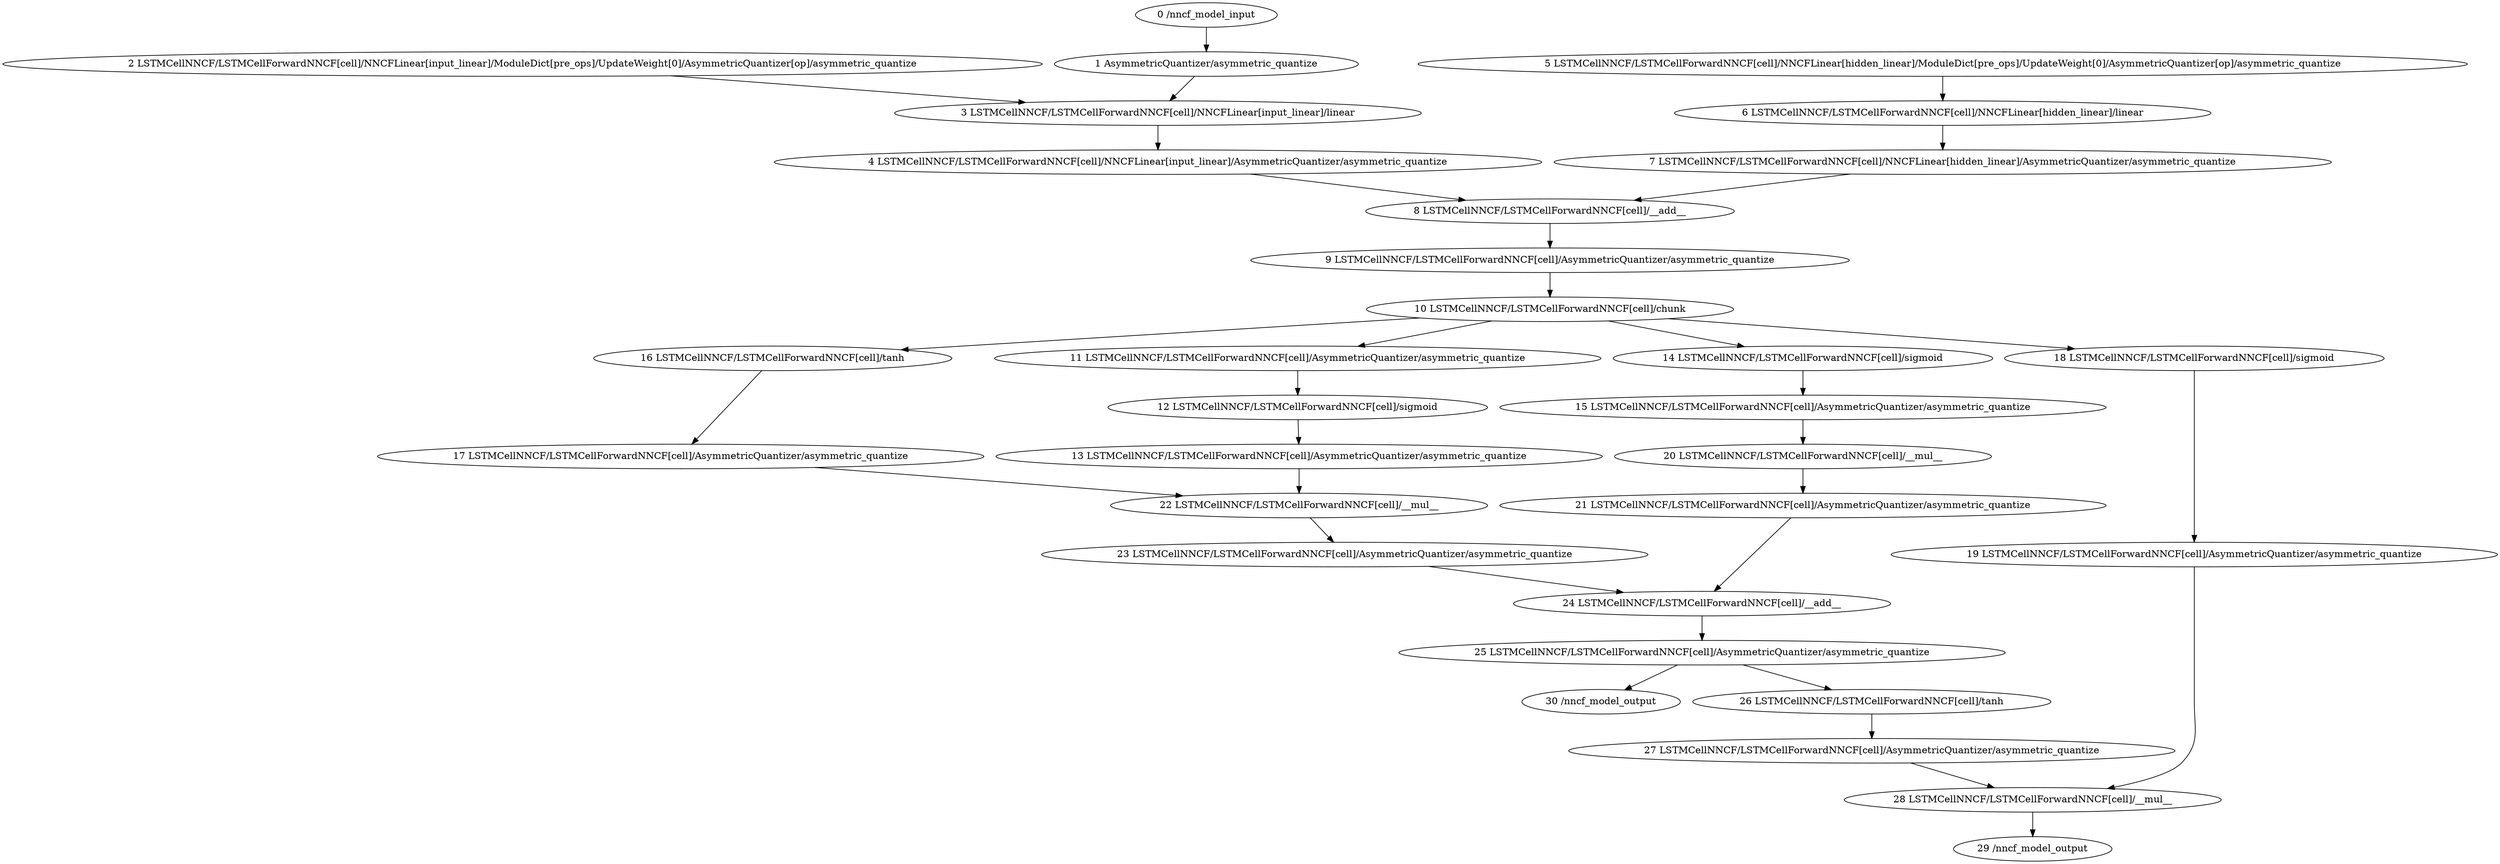 strict digraph  {
"0 /nncf_model_input" [id=0, scope="", type=nncf_model_input];
"1 AsymmetricQuantizer/asymmetric_quantize" [id=1, scope=AsymmetricQuantizer, type=asymmetric_quantize];
"2 LSTMCellNNCF/LSTMCellForwardNNCF[cell]/NNCFLinear[input_linear]/ModuleDict[pre_ops]/UpdateWeight[0]/AsymmetricQuantizer[op]/asymmetric_quantize" [id=2, scope="LSTMCellNNCF/LSTMCellForwardNNCF[cell]/NNCFLinear[input_linear]/ModuleDict[pre_ops]/UpdateWeight[0]/AsymmetricQuantizer[op]", type=asymmetric_quantize];
"3 LSTMCellNNCF/LSTMCellForwardNNCF[cell]/NNCFLinear[input_linear]/linear" [id=3, scope="LSTMCellNNCF/LSTMCellForwardNNCF[cell]/NNCFLinear[input_linear]", type=linear];
"4 LSTMCellNNCF/LSTMCellForwardNNCF[cell]/NNCFLinear[input_linear]/AsymmetricQuantizer/asymmetric_quantize" [id=4, scope="LSTMCellNNCF/LSTMCellForwardNNCF[cell]/NNCFLinear[input_linear]/AsymmetricQuantizer", type=asymmetric_quantize];
"5 LSTMCellNNCF/LSTMCellForwardNNCF[cell]/NNCFLinear[hidden_linear]/ModuleDict[pre_ops]/UpdateWeight[0]/AsymmetricQuantizer[op]/asymmetric_quantize" [id=5, scope="LSTMCellNNCF/LSTMCellForwardNNCF[cell]/NNCFLinear[hidden_linear]/ModuleDict[pre_ops]/UpdateWeight[0]/AsymmetricQuantizer[op]", type=asymmetric_quantize];
"6 LSTMCellNNCF/LSTMCellForwardNNCF[cell]/NNCFLinear[hidden_linear]/linear" [id=6, scope="LSTMCellNNCF/LSTMCellForwardNNCF[cell]/NNCFLinear[hidden_linear]", type=linear];
"7 LSTMCellNNCF/LSTMCellForwardNNCF[cell]/NNCFLinear[hidden_linear]/AsymmetricQuantizer/asymmetric_quantize" [id=7, scope="LSTMCellNNCF/LSTMCellForwardNNCF[cell]/NNCFLinear[hidden_linear]/AsymmetricQuantizer", type=asymmetric_quantize];
"8 LSTMCellNNCF/LSTMCellForwardNNCF[cell]/__add__" [id=8, scope="LSTMCellNNCF/LSTMCellForwardNNCF[cell]", type=__add__];
"9 LSTMCellNNCF/LSTMCellForwardNNCF[cell]/AsymmetricQuantizer/asymmetric_quantize" [id=9, scope="LSTMCellNNCF/LSTMCellForwardNNCF[cell]/AsymmetricQuantizer", type=asymmetric_quantize];
"10 LSTMCellNNCF/LSTMCellForwardNNCF[cell]/chunk" [id=10, scope="LSTMCellNNCF/LSTMCellForwardNNCF[cell]", type=chunk];
"11 LSTMCellNNCF/LSTMCellForwardNNCF[cell]/AsymmetricQuantizer/asymmetric_quantize" [id=11, scope="LSTMCellNNCF/LSTMCellForwardNNCF[cell]/AsymmetricQuantizer", type=asymmetric_quantize];
"12 LSTMCellNNCF/LSTMCellForwardNNCF[cell]/sigmoid" [id=12, scope="LSTMCellNNCF/LSTMCellForwardNNCF[cell]", type=sigmoid];
"13 LSTMCellNNCF/LSTMCellForwardNNCF[cell]/AsymmetricQuantizer/asymmetric_quantize" [id=13, scope="LSTMCellNNCF/LSTMCellForwardNNCF[cell]/AsymmetricQuantizer", type=asymmetric_quantize];
"14 LSTMCellNNCF/LSTMCellForwardNNCF[cell]/sigmoid" [id=14, scope="LSTMCellNNCF/LSTMCellForwardNNCF[cell]", type=sigmoid];
"15 LSTMCellNNCF/LSTMCellForwardNNCF[cell]/AsymmetricQuantizer/asymmetric_quantize" [id=15, scope="LSTMCellNNCF/LSTMCellForwardNNCF[cell]/AsymmetricQuantizer", type=asymmetric_quantize];
"16 LSTMCellNNCF/LSTMCellForwardNNCF[cell]/tanh" [id=16, scope="LSTMCellNNCF/LSTMCellForwardNNCF[cell]", type=tanh];
"17 LSTMCellNNCF/LSTMCellForwardNNCF[cell]/AsymmetricQuantizer/asymmetric_quantize" [id=17, scope="LSTMCellNNCF/LSTMCellForwardNNCF[cell]/AsymmetricQuantizer", type=asymmetric_quantize];
"18 LSTMCellNNCF/LSTMCellForwardNNCF[cell]/sigmoid" [id=18, scope="LSTMCellNNCF/LSTMCellForwardNNCF[cell]", type=sigmoid];
"19 LSTMCellNNCF/LSTMCellForwardNNCF[cell]/AsymmetricQuantizer/asymmetric_quantize" [id=19, scope="LSTMCellNNCF/LSTMCellForwardNNCF[cell]/AsymmetricQuantizer", type=asymmetric_quantize];
"20 LSTMCellNNCF/LSTMCellForwardNNCF[cell]/__mul__" [id=20, scope="LSTMCellNNCF/LSTMCellForwardNNCF[cell]", type=__mul__];
"21 LSTMCellNNCF/LSTMCellForwardNNCF[cell]/AsymmetricQuantizer/asymmetric_quantize" [id=21, scope="LSTMCellNNCF/LSTMCellForwardNNCF[cell]/AsymmetricQuantizer", type=asymmetric_quantize];
"22 LSTMCellNNCF/LSTMCellForwardNNCF[cell]/__mul__" [id=22, scope="LSTMCellNNCF/LSTMCellForwardNNCF[cell]", type=__mul__];
"23 LSTMCellNNCF/LSTMCellForwardNNCF[cell]/AsymmetricQuantizer/asymmetric_quantize" [id=23, scope="LSTMCellNNCF/LSTMCellForwardNNCF[cell]/AsymmetricQuantizer", type=asymmetric_quantize];
"24 LSTMCellNNCF/LSTMCellForwardNNCF[cell]/__add__" [id=24, scope="LSTMCellNNCF/LSTMCellForwardNNCF[cell]", type=__add__];
"25 LSTMCellNNCF/LSTMCellForwardNNCF[cell]/AsymmetricQuantizer/asymmetric_quantize" [id=25, scope="LSTMCellNNCF/LSTMCellForwardNNCF[cell]/AsymmetricQuantizer", type=asymmetric_quantize];
"26 LSTMCellNNCF/LSTMCellForwardNNCF[cell]/tanh" [id=26, scope="LSTMCellNNCF/LSTMCellForwardNNCF[cell]", type=tanh];
"27 LSTMCellNNCF/LSTMCellForwardNNCF[cell]/AsymmetricQuantizer/asymmetric_quantize" [id=27, scope="LSTMCellNNCF/LSTMCellForwardNNCF[cell]/AsymmetricQuantizer", type=asymmetric_quantize];
"28 LSTMCellNNCF/LSTMCellForwardNNCF[cell]/__mul__" [id=28, scope="LSTMCellNNCF/LSTMCellForwardNNCF[cell]", type=__mul__];
"29 /nncf_model_output" [id=29, scope="", type=nncf_model_output];
"30 /nncf_model_output" [id=30, scope="", type=nncf_model_output];
"0 /nncf_model_input" -> "1 AsymmetricQuantizer/asymmetric_quantize";
"1 AsymmetricQuantizer/asymmetric_quantize" -> "3 LSTMCellNNCF/LSTMCellForwardNNCF[cell]/NNCFLinear[input_linear]/linear";
"2 LSTMCellNNCF/LSTMCellForwardNNCF[cell]/NNCFLinear[input_linear]/ModuleDict[pre_ops]/UpdateWeight[0]/AsymmetricQuantizer[op]/asymmetric_quantize" -> "3 LSTMCellNNCF/LSTMCellForwardNNCF[cell]/NNCFLinear[input_linear]/linear";
"3 LSTMCellNNCF/LSTMCellForwardNNCF[cell]/NNCFLinear[input_linear]/linear" -> "4 LSTMCellNNCF/LSTMCellForwardNNCF[cell]/NNCFLinear[input_linear]/AsymmetricQuantizer/asymmetric_quantize";
"4 LSTMCellNNCF/LSTMCellForwardNNCF[cell]/NNCFLinear[input_linear]/AsymmetricQuantizer/asymmetric_quantize" -> "8 LSTMCellNNCF/LSTMCellForwardNNCF[cell]/__add__";
"5 LSTMCellNNCF/LSTMCellForwardNNCF[cell]/NNCFLinear[hidden_linear]/ModuleDict[pre_ops]/UpdateWeight[0]/AsymmetricQuantizer[op]/asymmetric_quantize" -> "6 LSTMCellNNCF/LSTMCellForwardNNCF[cell]/NNCFLinear[hidden_linear]/linear";
"6 LSTMCellNNCF/LSTMCellForwardNNCF[cell]/NNCFLinear[hidden_linear]/linear" -> "7 LSTMCellNNCF/LSTMCellForwardNNCF[cell]/NNCFLinear[hidden_linear]/AsymmetricQuantizer/asymmetric_quantize";
"7 LSTMCellNNCF/LSTMCellForwardNNCF[cell]/NNCFLinear[hidden_linear]/AsymmetricQuantizer/asymmetric_quantize" -> "8 LSTMCellNNCF/LSTMCellForwardNNCF[cell]/__add__";
"8 LSTMCellNNCF/LSTMCellForwardNNCF[cell]/__add__" -> "9 LSTMCellNNCF/LSTMCellForwardNNCF[cell]/AsymmetricQuantizer/asymmetric_quantize";
"9 LSTMCellNNCF/LSTMCellForwardNNCF[cell]/AsymmetricQuantizer/asymmetric_quantize" -> "10 LSTMCellNNCF/LSTMCellForwardNNCF[cell]/chunk";
"10 LSTMCellNNCF/LSTMCellForwardNNCF[cell]/chunk" -> "11 LSTMCellNNCF/LSTMCellForwardNNCF[cell]/AsymmetricQuantizer/asymmetric_quantize";
"10 LSTMCellNNCF/LSTMCellForwardNNCF[cell]/chunk" -> "14 LSTMCellNNCF/LSTMCellForwardNNCF[cell]/sigmoid";
"10 LSTMCellNNCF/LSTMCellForwardNNCF[cell]/chunk" -> "16 LSTMCellNNCF/LSTMCellForwardNNCF[cell]/tanh";
"10 LSTMCellNNCF/LSTMCellForwardNNCF[cell]/chunk" -> "18 LSTMCellNNCF/LSTMCellForwardNNCF[cell]/sigmoid";
"11 LSTMCellNNCF/LSTMCellForwardNNCF[cell]/AsymmetricQuantizer/asymmetric_quantize" -> "12 LSTMCellNNCF/LSTMCellForwardNNCF[cell]/sigmoid";
"12 LSTMCellNNCF/LSTMCellForwardNNCF[cell]/sigmoid" -> "13 LSTMCellNNCF/LSTMCellForwardNNCF[cell]/AsymmetricQuantizer/asymmetric_quantize";
"13 LSTMCellNNCF/LSTMCellForwardNNCF[cell]/AsymmetricQuantizer/asymmetric_quantize" -> "22 LSTMCellNNCF/LSTMCellForwardNNCF[cell]/__mul__";
"14 LSTMCellNNCF/LSTMCellForwardNNCF[cell]/sigmoid" -> "15 LSTMCellNNCF/LSTMCellForwardNNCF[cell]/AsymmetricQuantizer/asymmetric_quantize";
"15 LSTMCellNNCF/LSTMCellForwardNNCF[cell]/AsymmetricQuantizer/asymmetric_quantize" -> "20 LSTMCellNNCF/LSTMCellForwardNNCF[cell]/__mul__";
"16 LSTMCellNNCF/LSTMCellForwardNNCF[cell]/tanh" -> "17 LSTMCellNNCF/LSTMCellForwardNNCF[cell]/AsymmetricQuantizer/asymmetric_quantize";
"17 LSTMCellNNCF/LSTMCellForwardNNCF[cell]/AsymmetricQuantizer/asymmetric_quantize" -> "22 LSTMCellNNCF/LSTMCellForwardNNCF[cell]/__mul__";
"18 LSTMCellNNCF/LSTMCellForwardNNCF[cell]/sigmoid" -> "19 LSTMCellNNCF/LSTMCellForwardNNCF[cell]/AsymmetricQuantizer/asymmetric_quantize";
"19 LSTMCellNNCF/LSTMCellForwardNNCF[cell]/AsymmetricQuantizer/asymmetric_quantize" -> "28 LSTMCellNNCF/LSTMCellForwardNNCF[cell]/__mul__";
"20 LSTMCellNNCF/LSTMCellForwardNNCF[cell]/__mul__" -> "21 LSTMCellNNCF/LSTMCellForwardNNCF[cell]/AsymmetricQuantizer/asymmetric_quantize";
"21 LSTMCellNNCF/LSTMCellForwardNNCF[cell]/AsymmetricQuantizer/asymmetric_quantize" -> "24 LSTMCellNNCF/LSTMCellForwardNNCF[cell]/__add__";
"22 LSTMCellNNCF/LSTMCellForwardNNCF[cell]/__mul__" -> "23 LSTMCellNNCF/LSTMCellForwardNNCF[cell]/AsymmetricQuantizer/asymmetric_quantize";
"23 LSTMCellNNCF/LSTMCellForwardNNCF[cell]/AsymmetricQuantizer/asymmetric_quantize" -> "24 LSTMCellNNCF/LSTMCellForwardNNCF[cell]/__add__";
"24 LSTMCellNNCF/LSTMCellForwardNNCF[cell]/__add__" -> "25 LSTMCellNNCF/LSTMCellForwardNNCF[cell]/AsymmetricQuantizer/asymmetric_quantize";
"25 LSTMCellNNCF/LSTMCellForwardNNCF[cell]/AsymmetricQuantizer/asymmetric_quantize" -> "26 LSTMCellNNCF/LSTMCellForwardNNCF[cell]/tanh";
"25 LSTMCellNNCF/LSTMCellForwardNNCF[cell]/AsymmetricQuantizer/asymmetric_quantize" -> "30 /nncf_model_output";
"26 LSTMCellNNCF/LSTMCellForwardNNCF[cell]/tanh" -> "27 LSTMCellNNCF/LSTMCellForwardNNCF[cell]/AsymmetricQuantizer/asymmetric_quantize";
"27 LSTMCellNNCF/LSTMCellForwardNNCF[cell]/AsymmetricQuantizer/asymmetric_quantize" -> "28 LSTMCellNNCF/LSTMCellForwardNNCF[cell]/__mul__";
"28 LSTMCellNNCF/LSTMCellForwardNNCF[cell]/__mul__" -> "29 /nncf_model_output";
}
